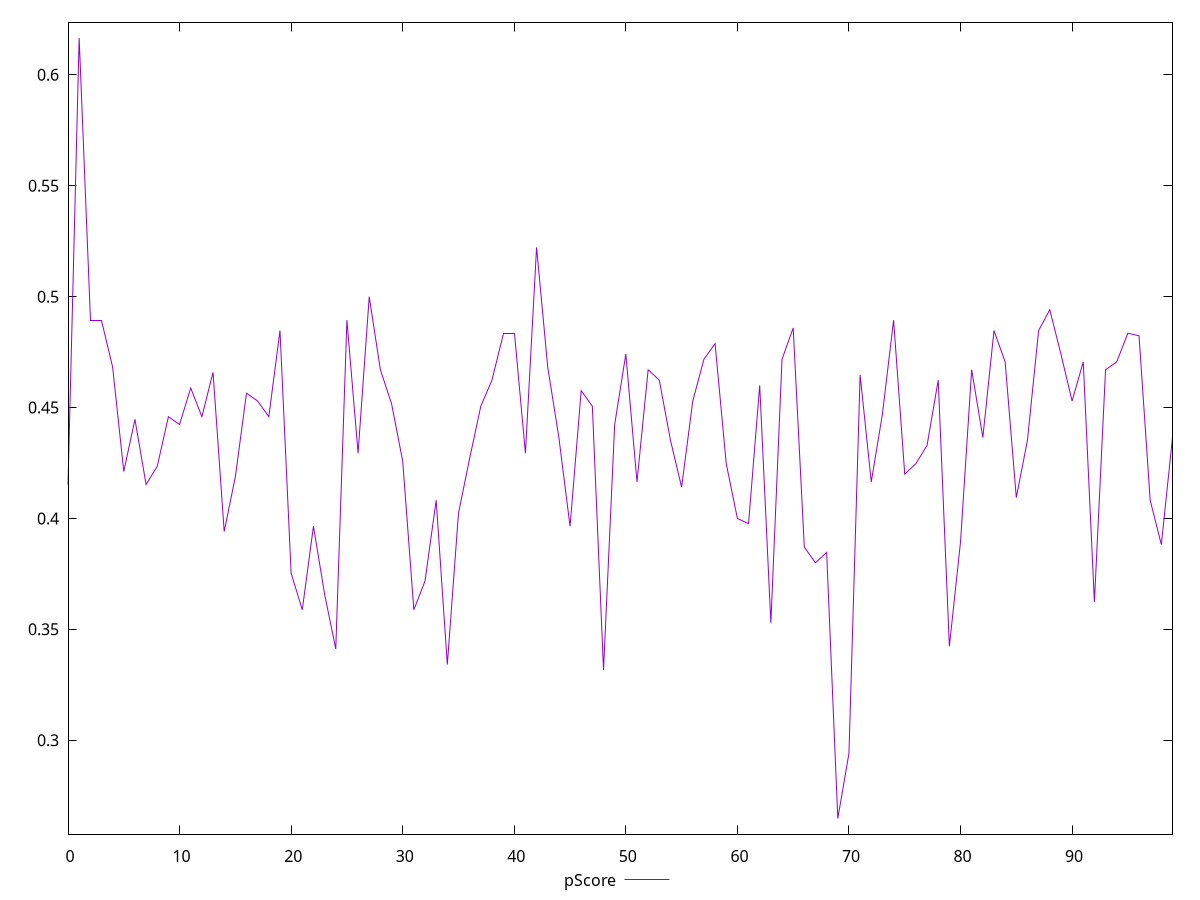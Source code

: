 reset

$pScore <<EOF
0 0.4152941176470588
1 0.6166666666666667
2 0.4894117647058824
3 0.4894117647058824
4 0.4682352941176471
5 0.42117647058823526
6 0.4447058823529412
7 0.4152941176470588
8 0.4235294117647059
9 0.44588235294117645
10 0.4423529411764706
11 0.4588235294117647
12 0.44588235294117645
13 0.46588235294117647
14 0.3941176470588235
15 0.4188235294117647
16 0.45647058823529413
17 0.45294117647058824
18 0.44588235294117645
19 0.48470588235294115
20 0.37529411764705883
21 0.3588235294117647
22 0.39647058823529413
23 0.36588235294117644
24 0.3411764705882353
25 0.4894117647058824
26 0.4294117647058824
27 0.5
28 0.46705882352941175
29 0.45176470588235296
30 0.4258823529411765
31 0.3588235294117647
32 0.37176470588235294
33 0.40823529411764703
34 0.3341176470588235
35 0.4023529411764706
36 0.42705882352941177
37 0.4505882352941176
38 0.4623529411764706
39 0.4835294117647059
40 0.4835294117647059
41 0.4294117647058824
42 0.5222222222222223
43 0.4682352941176471
44 0.4364705882352941
45 0.39647058823529413
46 0.4576470588235294
47 0.4505882352941176
48 0.33176470588235296
49 0.4423529411764706
50 0.47411764705882353
51 0.41647058823529415
52 0.46705882352941175
53 0.4623529411764706
54 0.43529411764705883
55 0.41411764705882353
56 0.45294117647058824
57 0.4717647058823529
58 0.4788235294117647
59 0.42470588235294116
60 0.4
61 0.3976470588235294
62 0.46
63 0.3529411764705882
64 0.4717647058823529
65 0.4858823529411765
66 0.3870588235294118
67 0.38
68 0.3847058823529412
69 0.2647058823529412
70 0.2941176470588235
71 0.4647058823529412
72 0.41647058823529415
73 0.4470588235294118
74 0.4894117647058824
75 0.42
76 0.42470588235294116
77 0.4329411764705882
78 0.4623529411764706
79 0.3423529411764706
80 0.38941176470588235
81 0.46705882352941175
82 0.4364705882352941
83 0.48470588235294115
84 0.47058823529411764
85 0.40941176470588236
86 0.43529411764705883
87 0.48470588235294115
88 0.49411764705882355
89 0.47411764705882353
90 0.45294117647058824
91 0.47058823529411764
92 0.36235294117647054
93 0.46705882352941175
94 0.47058823529411764
95 0.4835294117647059
96 0.4823529411764706
97 0.40823529411764703
98 0.38823529411764707
99 0.4364705882352941
EOF

set key outside below
set xrange [0:99]
set yrange [0.25766666666666665:0.6237058823529412]
set trange [0.25766666666666665:0.6237058823529412]
set terminal svg size 640, 500 enhanced background rgb 'white'
set output "reports/report_00028_2021-02-24T12-49-42.674Z/uses-http2/samples/agenda/pScore/values.svg"

plot $pScore title "pScore" with line

reset
